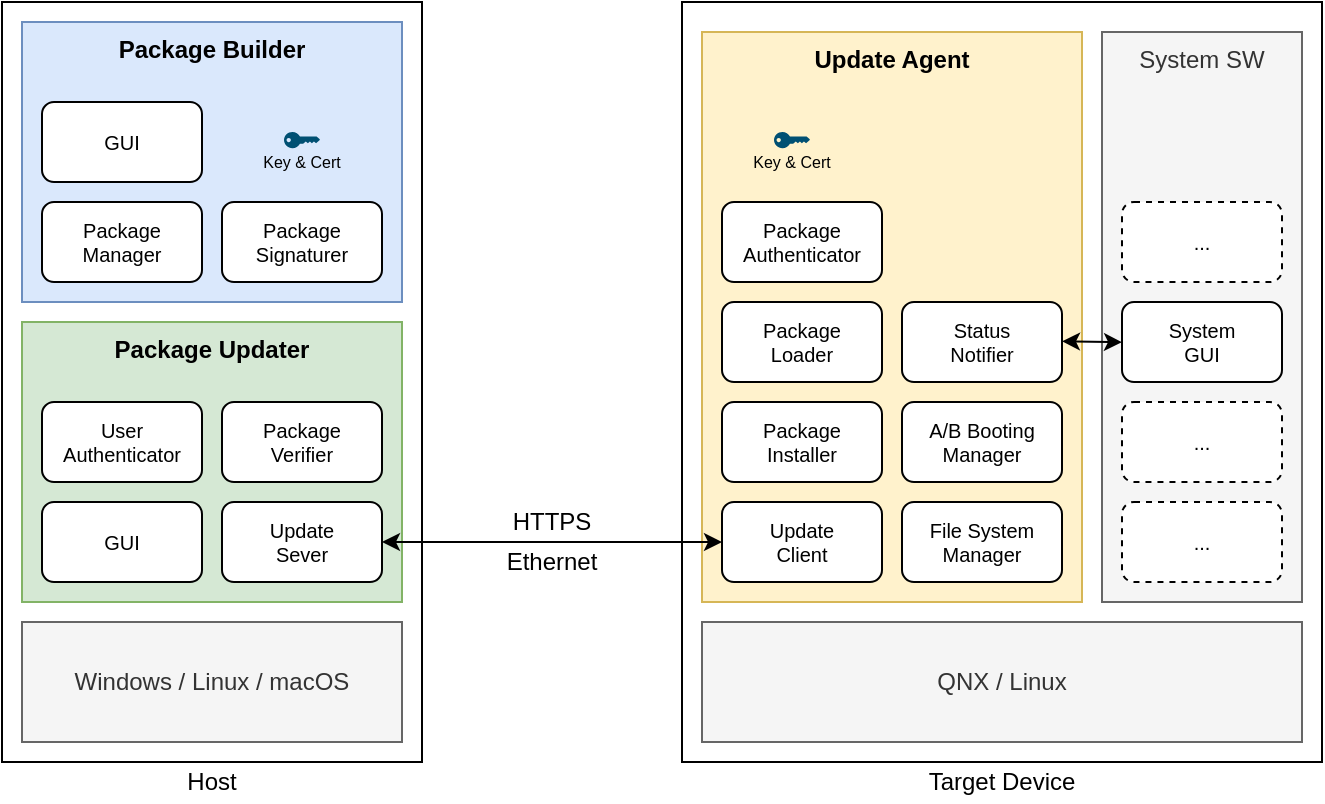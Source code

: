 <mxfile version="28.1.2" pages="5">
  <diagram name="Architecture" id="vjEKSPHNZhPyFjrtcdY2">
    <mxGraphModel dx="1628" dy="1203" grid="1" gridSize="10" guides="1" tooltips="1" connect="1" arrows="1" fold="1" page="1" pageScale="1" pageWidth="1100" pageHeight="850" math="0" shadow="0">
      <root>
        <mxCell id="0" />
        <mxCell id="1" parent="0" />
        <mxCell id="c2bGPTat0tUOJKfZqqSZ-1" value="" style="group" vertex="1" connectable="0" parent="1">
          <mxGeometry x="220" y="225" width="660" height="400" as="geometry" />
        </mxCell>
        <mxCell id="NZFINfUx1FDaiI_1h2gO-18" value="" style="rounded=0;whiteSpace=wrap;html=1;" parent="c2bGPTat0tUOJKfZqqSZ-1" vertex="1">
          <mxGeometry x="340" width="320" height="380" as="geometry" />
        </mxCell>
        <mxCell id="3YhUjb25lZY6wacxYrUl-2" value="Update Agent" style="rounded=0;whiteSpace=wrap;html=1;verticalAlign=top;fillColor=#fff2cc;strokeColor=#d6b656;fontStyle=1" parent="c2bGPTat0tUOJKfZqqSZ-1" vertex="1">
          <mxGeometry x="350" y="15" width="190" height="285" as="geometry" />
        </mxCell>
        <mxCell id="NZFINfUx1FDaiI_1h2gO-1" value="" style="rounded=0;whiteSpace=wrap;html=1;" parent="c2bGPTat0tUOJKfZqqSZ-1" vertex="1">
          <mxGeometry width="210" height="380" as="geometry" />
        </mxCell>
        <mxCell id="NZFINfUx1FDaiI_1h2gO-2" value="&lt;span style=&quot;color: rgb(0, 0, 0); font-family: Helvetica; font-size: 12px; font-style: normal; font-variant-ligatures: normal; font-variant-caps: normal; font-weight: 400; letter-spacing: normal; orphans: 2; text-indent: 0px; text-transform: none; widows: 2; word-spacing: 0px; -webkit-text-stroke-width: 0px; white-space: normal; text-decoration-thickness: initial; text-decoration-style: initial; text-decoration-color: initial; float: none; display: inline !important;&quot;&gt;Host&lt;/span&gt;" style="text;whiteSpace=wrap;html=1;align=center;verticalAlign=middle;" parent="c2bGPTat0tUOJKfZqqSZ-1" vertex="1">
          <mxGeometry y="380" width="210" height="20" as="geometry" />
        </mxCell>
        <mxCell id="NZFINfUx1FDaiI_1h2gO-3" value="Package Builder" style="rounded=0;whiteSpace=wrap;html=1;verticalAlign=top;fillColor=#dae8fc;strokeColor=#6c8ebf;fontStyle=1" parent="c2bGPTat0tUOJKfZqqSZ-1" vertex="1">
          <mxGeometry x="10" y="10" width="190" height="140" as="geometry" />
        </mxCell>
        <mxCell id="NZFINfUx1FDaiI_1h2gO-4" value="Package Updater" style="rounded=0;whiteSpace=wrap;html=1;verticalAlign=top;fillColor=#d5e8d4;strokeColor=#82b366;fontStyle=1" parent="c2bGPTat0tUOJKfZqqSZ-1" vertex="1">
          <mxGeometry x="10" y="160" width="190" height="140" as="geometry" />
        </mxCell>
        <mxCell id="NZFINfUx1FDaiI_1h2gO-6" value="Windows / Linux / macOS" style="rounded=0;whiteSpace=wrap;html=1;verticalAlign=middle;fillColor=#f5f5f5;fontColor=#333333;strokeColor=#666666;" parent="c2bGPTat0tUOJKfZqqSZ-1" vertex="1">
          <mxGeometry x="10" y="310" width="190" height="60" as="geometry" />
        </mxCell>
        <mxCell id="NZFINfUx1FDaiI_1h2gO-9" value="Update&lt;div&gt;Sever&lt;/div&gt;" style="rounded=1;whiteSpace=wrap;html=1;fontSize=10;" parent="c2bGPTat0tUOJKfZqqSZ-1" vertex="1">
          <mxGeometry x="110" y="250" width="80" height="40" as="geometry" />
        </mxCell>
        <mxCell id="NZFINfUx1FDaiI_1h2gO-13" value="&lt;div&gt;GUI&lt;/div&gt;" style="rounded=1;whiteSpace=wrap;html=1;fontSize=10;" parent="c2bGPTat0tUOJKfZqqSZ-1" vertex="1">
          <mxGeometry x="20" y="250" width="80" height="40" as="geometry" />
        </mxCell>
        <mxCell id="NZFINfUx1FDaiI_1h2gO-15" value="&lt;div&gt;Package&lt;/div&gt;&lt;div&gt;Manager&lt;/div&gt;" style="rounded=1;whiteSpace=wrap;html=1;fontSize=10;" parent="c2bGPTat0tUOJKfZqqSZ-1" vertex="1">
          <mxGeometry x="20" y="100" width="80" height="40" as="geometry" />
        </mxCell>
        <mxCell id="NZFINfUx1FDaiI_1h2gO-16" value="Package&lt;div&gt;Signaturer&lt;/div&gt;" style="rounded=1;whiteSpace=wrap;html=1;fontSize=10;" parent="c2bGPTat0tUOJKfZqqSZ-1" vertex="1">
          <mxGeometry x="110" y="100" width="80" height="40" as="geometry" />
        </mxCell>
        <mxCell id="NZFINfUx1FDaiI_1h2gO-19" value="QNX / Linux" style="rounded=0;whiteSpace=wrap;html=1;verticalAlign=middle;fillColor=#f5f5f5;fontColor=#333333;strokeColor=#666666;" parent="c2bGPTat0tUOJKfZqqSZ-1" vertex="1">
          <mxGeometry x="350" y="310" width="300" height="60" as="geometry" />
        </mxCell>
        <mxCell id="NZFINfUx1FDaiI_1h2gO-22" value="&lt;span style=&quot;color: rgb(0, 0, 0); font-family: Helvetica; font-size: 12px; font-style: normal; font-variant-ligatures: normal; font-variant-caps: normal; font-weight: 400; letter-spacing: normal; orphans: 2; text-indent: 0px; text-transform: none; widows: 2; word-spacing: 0px; -webkit-text-stroke-width: 0px; white-space: normal; text-decoration-thickness: initial; text-decoration-style: initial; text-decoration-color: initial; float: none; display: inline !important;&quot;&gt;Target Device&lt;/span&gt;" style="text;whiteSpace=wrap;html=1;align=center;verticalAlign=middle;" parent="c2bGPTat0tUOJKfZqqSZ-1" vertex="1">
          <mxGeometry x="340" y="380" width="320" height="20" as="geometry" />
        </mxCell>
        <mxCell id="3YhUjb25lZY6wacxYrUl-1" value="Update&lt;div&gt;Client&lt;/div&gt;" style="rounded=1;whiteSpace=wrap;html=1;fontSize=10;" parent="c2bGPTat0tUOJKfZqqSZ-1" vertex="1">
          <mxGeometry x="360" y="250" width="80" height="40" as="geometry" />
        </mxCell>
        <mxCell id="3YhUjb25lZY6wacxYrUl-3" value="File System&lt;br&gt;Manager" style="rounded=1;whiteSpace=wrap;html=1;fontSize=10;" parent="c2bGPTat0tUOJKfZqqSZ-1" vertex="1">
          <mxGeometry x="450" y="250" width="80" height="40" as="geometry" />
        </mxCell>
        <mxCell id="3YhUjb25lZY6wacxYrUl-4" value="Package&lt;div&gt;Installer&lt;/div&gt;" style="rounded=1;whiteSpace=wrap;html=1;fontSize=10;" parent="c2bGPTat0tUOJKfZqqSZ-1" vertex="1">
          <mxGeometry x="360" y="200" width="80" height="40" as="geometry" />
        </mxCell>
        <mxCell id="3YhUjb25lZY6wacxYrUl-5" value="Status&lt;div&gt;Notifier&lt;/div&gt;" style="rounded=1;whiteSpace=wrap;html=1;fontSize=10;" parent="c2bGPTat0tUOJKfZqqSZ-1" vertex="1">
          <mxGeometry x="450" y="150" width="80" height="40" as="geometry" />
        </mxCell>
        <mxCell id="3YhUjb25lZY6wacxYrUl-15" value="System SW" style="rounded=0;whiteSpace=wrap;html=1;verticalAlign=top;fillColor=#f5f5f5;fontColor=#333333;strokeColor=#666666;" parent="c2bGPTat0tUOJKfZqqSZ-1" vertex="1">
          <mxGeometry x="550" y="15" width="100" height="285" as="geometry" />
        </mxCell>
        <mxCell id="3YhUjb25lZY6wacxYrUl-16" value="&lt;div&gt;System&lt;/div&gt;GUI" style="rounded=1;whiteSpace=wrap;html=1;fontSize=10;" parent="c2bGPTat0tUOJKfZqqSZ-1" vertex="1">
          <mxGeometry x="560" y="150" width="80" height="40" as="geometry" />
        </mxCell>
        <mxCell id="3YhUjb25lZY6wacxYrUl-17" value="&lt;div&gt;...&lt;/div&gt;" style="rounded=1;whiteSpace=wrap;html=1;fontSize=10;dashed=1;" parent="c2bGPTat0tUOJKfZqqSZ-1" vertex="1">
          <mxGeometry x="560" y="100" width="80" height="40" as="geometry" />
        </mxCell>
        <mxCell id="3YhUjb25lZY6wacxYrUl-18" value="&lt;div&gt;...&lt;/div&gt;" style="rounded=1;whiteSpace=wrap;html=1;fontSize=10;dashed=1;" parent="c2bGPTat0tUOJKfZqqSZ-1" vertex="1">
          <mxGeometry x="560" y="250" width="80" height="40" as="geometry" />
        </mxCell>
        <mxCell id="3YhUjb25lZY6wacxYrUl-19" value="" style="endArrow=classic;startArrow=classic;html=1;rounded=0;" parent="c2bGPTat0tUOJKfZqqSZ-1" edge="1">
          <mxGeometry width="50" height="50" relative="1" as="geometry">
            <mxPoint x="530" y="169.66" as="sourcePoint" />
            <mxPoint x="560" y="170.08" as="targetPoint" />
          </mxGeometry>
        </mxCell>
        <mxCell id="3YhUjb25lZY6wacxYrUl-21" value="" style="endArrow=classic;startArrow=classic;html=1;rounded=0;entryX=0;entryY=0.5;entryDx=0;entryDy=0;exitX=1;exitY=0.5;exitDx=0;exitDy=0;" parent="c2bGPTat0tUOJKfZqqSZ-1" source="NZFINfUx1FDaiI_1h2gO-9" target="3YhUjb25lZY6wacxYrUl-1" edge="1">
          <mxGeometry width="50" height="50" relative="1" as="geometry">
            <mxPoint x="240" y="350" as="sourcePoint" />
            <mxPoint x="290" y="300" as="targetPoint" />
          </mxGeometry>
        </mxCell>
        <mxCell id="3YhUjb25lZY6wacxYrUl-22" value="HTTPS" style="text;whiteSpace=wrap;html=1;align=center;verticalAlign=middle;" parent="c2bGPTat0tUOJKfZqqSZ-1" vertex="1">
          <mxGeometry x="230" y="250" width="90" height="20" as="geometry" />
        </mxCell>
        <mxCell id="uwwCfatteBMn5SgM2pc4-2" value="User&lt;div&gt;Authenticator&lt;/div&gt;" style="rounded=1;whiteSpace=wrap;html=1;fontSize=10;" parent="c2bGPTat0tUOJKfZqqSZ-1" vertex="1">
          <mxGeometry x="20" y="200" width="80" height="40" as="geometry" />
        </mxCell>
        <mxCell id="uwwCfatteBMn5SgM2pc4-3" value="Package&lt;div&gt;Authenticator&lt;/div&gt;" style="rounded=1;whiteSpace=wrap;html=1;fontSize=10;" parent="c2bGPTat0tUOJKfZqqSZ-1" vertex="1">
          <mxGeometry x="360" y="100" width="80" height="40" as="geometry" />
        </mxCell>
        <mxCell id="uwwCfatteBMn5SgM2pc4-4" value="Package&lt;div&gt;Verifier&lt;/div&gt;" style="rounded=1;whiteSpace=wrap;html=1;fontSize=10;" parent="c2bGPTat0tUOJKfZqqSZ-1" vertex="1">
          <mxGeometry x="110" y="200" width="80" height="40" as="geometry" />
        </mxCell>
        <mxCell id="uwwCfatteBMn5SgM2pc4-7" value="&lt;div&gt;GUI&lt;/div&gt;" style="rounded=1;whiteSpace=wrap;html=1;fontSize=10;" parent="c2bGPTat0tUOJKfZqqSZ-1" vertex="1">
          <mxGeometry x="20" y="50" width="80" height="40" as="geometry" />
        </mxCell>
        <mxCell id="uwwCfatteBMn5SgM2pc4-8" value="Package&lt;div&gt;Loader&lt;/div&gt;" style="rounded=1;whiteSpace=wrap;html=1;fontSize=10;" parent="c2bGPTat0tUOJKfZqqSZ-1" vertex="1">
          <mxGeometry x="360" y="150" width="80" height="40" as="geometry" />
        </mxCell>
        <mxCell id="uwwCfatteBMn5SgM2pc4-16" value="" style="group" parent="c2bGPTat0tUOJKfZqqSZ-1" vertex="1" connectable="0">
          <mxGeometry x="125" y="65" width="50" height="30" as="geometry" />
        </mxCell>
        <mxCell id="uwwCfatteBMn5SgM2pc4-13" value="" style="points=[[0,0.5,0],[0.24,0,0],[0.5,0.28,0],[0.995,0.475,0],[0.5,0.72,0],[0.24,1,0]];verticalLabelPosition=bottom;sketch=0;html=1;verticalAlign=top;aspect=fixed;align=center;pointerEvents=1;shape=mxgraph.cisco19.key;fillColor=#005073;strokeColor=none;" parent="uwwCfatteBMn5SgM2pc4-16" vertex="1">
          <mxGeometry x="16" width="18" height="8.1" as="geometry" />
        </mxCell>
        <mxCell id="uwwCfatteBMn5SgM2pc4-14" value="&lt;div style=&quot;forced-color-adjust: none; color: rgb(0, 0, 0); font-family: Helvetica; font-size: 12px; font-style: normal; font-variant-ligatures: normal; font-variant-caps: normal; font-weight: 400; letter-spacing: normal; orphans: 2; text-indent: 0px; text-transform: none; widows: 2; word-spacing: 0px; -webkit-text-stroke-width: 0px; white-space: normal; text-decoration-thickness: initial; text-decoration-style: initial; text-decoration-color: initial;&quot;&gt;&lt;span&gt;&lt;font style=&quot;forced-color-adjust: none; font-size: 8px;&quot;&gt;Key &amp;amp;&amp;nbsp;&lt;/font&gt;&lt;span style=&quot;font-size: 8px;&quot;&gt;Cert&lt;/span&gt;&lt;/span&gt;&lt;/div&gt;" style="text;whiteSpace=wrap;html=1;align=center;" parent="uwwCfatteBMn5SgM2pc4-16" vertex="1">
          <mxGeometry width="50" height="30" as="geometry" />
        </mxCell>
        <mxCell id="uwwCfatteBMn5SgM2pc4-18" value="" style="group" parent="c2bGPTat0tUOJKfZqqSZ-1" vertex="1" connectable="0">
          <mxGeometry x="370" y="65" width="50" height="30" as="geometry" />
        </mxCell>
        <mxCell id="uwwCfatteBMn5SgM2pc4-19" value="" style="points=[[0,0.5,0],[0.24,0,0],[0.5,0.28,0],[0.995,0.475,0],[0.5,0.72,0],[0.24,1,0]];verticalLabelPosition=bottom;sketch=0;html=1;verticalAlign=top;aspect=fixed;align=center;pointerEvents=1;shape=mxgraph.cisco19.key;fillColor=#005073;strokeColor=none;" parent="uwwCfatteBMn5SgM2pc4-18" vertex="1">
          <mxGeometry x="16" width="18" height="8.1" as="geometry" />
        </mxCell>
        <mxCell id="uwwCfatteBMn5SgM2pc4-20" value="&lt;div style=&quot;forced-color-adjust: none; color: rgb(0, 0, 0); font-family: Helvetica; font-size: 12px; font-style: normal; font-variant-ligatures: normal; font-variant-caps: normal; font-weight: 400; letter-spacing: normal; orphans: 2; text-indent: 0px; text-transform: none; widows: 2; word-spacing: 0px; -webkit-text-stroke-width: 0px; white-space: normal; text-decoration-thickness: initial; text-decoration-style: initial; text-decoration-color: initial;&quot;&gt;&lt;span&gt;&lt;font style=&quot;forced-color-adjust: none; font-size: 8px;&quot;&gt;Key &amp;amp;&amp;nbsp;&lt;/font&gt;&lt;span style=&quot;font-size: 8px;&quot;&gt;Cert&lt;/span&gt;&lt;/span&gt;&lt;/div&gt;" style="text;whiteSpace=wrap;html=1;align=center;" parent="uwwCfatteBMn5SgM2pc4-18" vertex="1">
          <mxGeometry width="50" height="30" as="geometry" />
        </mxCell>
        <mxCell id="uwwCfatteBMn5SgM2pc4-23" value="&lt;div&gt;...&lt;/div&gt;" style="rounded=1;whiteSpace=wrap;html=1;fontSize=10;dashed=1;" parent="c2bGPTat0tUOJKfZqqSZ-1" vertex="1">
          <mxGeometry x="560" y="200" width="80" height="40" as="geometry" />
        </mxCell>
        <mxCell id="uwwCfatteBMn5SgM2pc4-25" value="A/B Booting&lt;div&gt;Manager&lt;/div&gt;" style="rounded=1;whiteSpace=wrap;html=1;fontSize=10;" parent="c2bGPTat0tUOJKfZqqSZ-1" vertex="1">
          <mxGeometry x="450" y="200" width="80" height="40" as="geometry" />
        </mxCell>
        <mxCell id="uwwCfatteBMn5SgM2pc4-26" value="Ethernet" style="text;whiteSpace=wrap;html=1;align=center;verticalAlign=middle;" parent="c2bGPTat0tUOJKfZqqSZ-1" vertex="1">
          <mxGeometry x="230" y="270" width="90" height="20" as="geometry" />
        </mxCell>
      </root>
    </mxGraphModel>
  </diagram>
  <diagram id="5HWMXdDnMa2_5-_Sp0-F" name="Package Structure">
    <mxGraphModel dx="1628" dy="1203" grid="1" gridSize="10" guides="1" tooltips="1" connect="1" arrows="1" fold="1" page="1" pageScale="1" pageWidth="1100" pageHeight="850" math="0" shadow="0">
      <root>
        <mxCell id="0" />
        <mxCell id="1" parent="0" />
      </root>
    </mxGraphModel>
  </diagram>
  <diagram id="D398fMzK8MhVZK64Ae90" name="Packaging">
    <mxGraphModel dx="1351" dy="1030" grid="1" gridSize="10" guides="1" tooltips="1" connect="1" arrows="1" fold="1" page="1" pageScale="1" pageWidth="1100" pageHeight="850" math="0" shadow="0">
      <root>
        <mxCell id="0" />
        <mxCell id="1" parent="0" />
      </root>
    </mxGraphModel>
  </diagram>
  <diagram id="HbL7t0FdtqGItsTooDT_" name="Unpackaging">
    <mxGraphModel dx="1351" dy="1030" grid="1" gridSize="10" guides="1" tooltips="1" connect="1" arrows="1" fold="1" page="1" pageScale="1" pageWidth="1100" pageHeight="850" math="0" shadow="0">
      <root>
        <mxCell id="0" />
        <mxCell id="1" parent="0" />
      </root>
    </mxGraphModel>
  </diagram>
  <diagram id="ysaFFC136TLZLcEIE9Rt" name="GUI Protocol">
    <mxGraphModel dx="1628" dy="1203" grid="1" gridSize="10" guides="1" tooltips="1" connect="1" arrows="1" fold="1" page="1" pageScale="1" pageWidth="1100" pageHeight="850" math="0" shadow="0">
      <root>
        <mxCell id="0" />
        <mxCell id="1" parent="0" />
        <mxCell id="pHjKcvpN02CBwp-pecA4-3" value="" style="shape=table;startSize=0;container=1;collapsible=0;childLayout=tableLayout;" vertex="1" parent="1">
          <mxGeometry x="50" y="60" width="970" height="730" as="geometry" />
        </mxCell>
        <mxCell id="pHjKcvpN02CBwp-pecA4-4" value="" style="shape=tableRow;horizontal=0;startSize=0;swimlaneHead=0;swimlaneBody=0;strokeColor=inherit;top=0;left=0;bottom=0;right=0;collapsible=0;dropTarget=0;fillColor=none;points=[[0,0.5],[1,0.5]];portConstraint=eastwest;" vertex="1" parent="pHjKcvpN02CBwp-pecA4-3">
          <mxGeometry width="970" height="73" as="geometry" />
        </mxCell>
        <mxCell id="pHjKcvpN02CBwp-pecA4-5" value="" style="shape=partialRectangle;html=1;whiteSpace=wrap;connectable=0;strokeColor=inherit;overflow=hidden;fillColor=none;top=0;left=0;bottom=0;right=0;pointerEvents=1;" vertex="1" parent="pHjKcvpN02CBwp-pecA4-4">
          <mxGeometry width="323" height="73" as="geometry">
            <mxRectangle width="323" height="73" as="alternateBounds" />
          </mxGeometry>
        </mxCell>
        <mxCell id="pHjKcvpN02CBwp-pecA4-6" value="" style="shape=partialRectangle;html=1;whiteSpace=wrap;connectable=0;strokeColor=inherit;overflow=hidden;fillColor=none;top=0;left=0;bottom=0;right=0;pointerEvents=1;" vertex="1" parent="pHjKcvpN02CBwp-pecA4-4">
          <mxGeometry x="323" width="324" height="73" as="geometry">
            <mxRectangle width="324" height="73" as="alternateBounds" />
          </mxGeometry>
        </mxCell>
        <mxCell id="pHjKcvpN02CBwp-pecA4-7" value="" style="shape=partialRectangle;html=1;whiteSpace=wrap;connectable=0;strokeColor=inherit;overflow=hidden;fillColor=none;top=0;left=0;bottom=0;right=0;pointerEvents=1;" vertex="1" parent="pHjKcvpN02CBwp-pecA4-4">
          <mxGeometry x="647" width="323" height="73" as="geometry">
            <mxRectangle width="323" height="73" as="alternateBounds" />
          </mxGeometry>
        </mxCell>
        <mxCell id="pHjKcvpN02CBwp-pecA4-8" value="" style="shape=tableRow;horizontal=0;startSize=0;swimlaneHead=0;swimlaneBody=0;strokeColor=inherit;top=0;left=0;bottom=0;right=0;collapsible=0;dropTarget=0;fillColor=none;points=[[0,0.5],[1,0.5]];portConstraint=eastwest;" vertex="1" parent="pHjKcvpN02CBwp-pecA4-3">
          <mxGeometry y="73" width="970" height="73" as="geometry" />
        </mxCell>
        <mxCell id="pHjKcvpN02CBwp-pecA4-9" value="" style="shape=partialRectangle;html=1;whiteSpace=wrap;connectable=0;strokeColor=inherit;overflow=hidden;fillColor=none;top=0;left=0;bottom=0;right=0;pointerEvents=1;" vertex="1" parent="pHjKcvpN02CBwp-pecA4-8">
          <mxGeometry width="323" height="73" as="geometry">
            <mxRectangle width="323" height="73" as="alternateBounds" />
          </mxGeometry>
        </mxCell>
        <mxCell id="pHjKcvpN02CBwp-pecA4-10" value="" style="shape=partialRectangle;html=1;whiteSpace=wrap;connectable=0;strokeColor=inherit;overflow=hidden;fillColor=none;top=0;left=0;bottom=0;right=0;pointerEvents=1;" vertex="1" parent="pHjKcvpN02CBwp-pecA4-8">
          <mxGeometry x="323" width="324" height="73" as="geometry">
            <mxRectangle width="324" height="73" as="alternateBounds" />
          </mxGeometry>
        </mxCell>
        <mxCell id="pHjKcvpN02CBwp-pecA4-11" value="" style="shape=partialRectangle;html=1;whiteSpace=wrap;connectable=0;strokeColor=inherit;overflow=hidden;fillColor=none;top=0;left=0;bottom=0;right=0;pointerEvents=1;" vertex="1" parent="pHjKcvpN02CBwp-pecA4-8">
          <mxGeometry x="647" width="323" height="73" as="geometry">
            <mxRectangle width="323" height="73" as="alternateBounds" />
          </mxGeometry>
        </mxCell>
        <mxCell id="pHjKcvpN02CBwp-pecA4-12" value="" style="shape=tableRow;horizontal=0;startSize=0;swimlaneHead=0;swimlaneBody=0;strokeColor=inherit;top=0;left=0;bottom=0;right=0;collapsible=0;dropTarget=0;fillColor=none;points=[[0,0.5],[1,0.5]];portConstraint=eastwest;" vertex="1" parent="pHjKcvpN02CBwp-pecA4-3">
          <mxGeometry y="146" width="970" height="73" as="geometry" />
        </mxCell>
        <mxCell id="pHjKcvpN02CBwp-pecA4-13" value="" style="shape=partialRectangle;html=1;whiteSpace=wrap;connectable=0;strokeColor=inherit;overflow=hidden;fillColor=none;top=0;left=0;bottom=0;right=0;pointerEvents=1;" vertex="1" parent="pHjKcvpN02CBwp-pecA4-12">
          <mxGeometry width="323" height="73" as="geometry">
            <mxRectangle width="323" height="73" as="alternateBounds" />
          </mxGeometry>
        </mxCell>
        <mxCell id="pHjKcvpN02CBwp-pecA4-14" value="" style="shape=partialRectangle;html=1;whiteSpace=wrap;connectable=0;strokeColor=inherit;overflow=hidden;fillColor=none;top=0;left=0;bottom=0;right=0;pointerEvents=1;" vertex="1" parent="pHjKcvpN02CBwp-pecA4-12">
          <mxGeometry x="323" width="324" height="73" as="geometry">
            <mxRectangle width="324" height="73" as="alternateBounds" />
          </mxGeometry>
        </mxCell>
        <mxCell id="pHjKcvpN02CBwp-pecA4-15" value="" style="shape=partialRectangle;html=1;whiteSpace=wrap;connectable=0;strokeColor=inherit;overflow=hidden;fillColor=none;top=0;left=0;bottom=0;right=0;pointerEvents=1;" vertex="1" parent="pHjKcvpN02CBwp-pecA4-12">
          <mxGeometry x="647" width="323" height="73" as="geometry">
            <mxRectangle width="323" height="73" as="alternateBounds" />
          </mxGeometry>
        </mxCell>
        <mxCell id="pHjKcvpN02CBwp-pecA4-16" value="" style="shape=tableRow;horizontal=0;startSize=0;swimlaneHead=0;swimlaneBody=0;strokeColor=inherit;top=0;left=0;bottom=0;right=0;collapsible=0;dropTarget=0;fillColor=none;points=[[0,0.5],[1,0.5]];portConstraint=eastwest;" vertex="1" parent="pHjKcvpN02CBwp-pecA4-3">
          <mxGeometry y="219" width="970" height="73" as="geometry" />
        </mxCell>
        <mxCell id="pHjKcvpN02CBwp-pecA4-17" value="" style="shape=partialRectangle;html=1;whiteSpace=wrap;connectable=0;strokeColor=inherit;overflow=hidden;fillColor=none;top=0;left=0;bottom=0;right=0;pointerEvents=1;" vertex="1" parent="pHjKcvpN02CBwp-pecA4-16">
          <mxGeometry width="323" height="73" as="geometry">
            <mxRectangle width="323" height="73" as="alternateBounds" />
          </mxGeometry>
        </mxCell>
        <mxCell id="pHjKcvpN02CBwp-pecA4-18" value="" style="shape=partialRectangle;html=1;whiteSpace=wrap;connectable=0;strokeColor=inherit;overflow=hidden;fillColor=none;top=0;left=0;bottom=0;right=0;pointerEvents=1;" vertex="1" parent="pHjKcvpN02CBwp-pecA4-16">
          <mxGeometry x="323" width="324" height="73" as="geometry">
            <mxRectangle width="324" height="73" as="alternateBounds" />
          </mxGeometry>
        </mxCell>
        <mxCell id="pHjKcvpN02CBwp-pecA4-19" value="" style="shape=partialRectangle;html=1;whiteSpace=wrap;connectable=0;strokeColor=inherit;overflow=hidden;fillColor=none;top=0;left=0;bottom=0;right=0;pointerEvents=1;" vertex="1" parent="pHjKcvpN02CBwp-pecA4-16">
          <mxGeometry x="647" width="323" height="73" as="geometry">
            <mxRectangle width="323" height="73" as="alternateBounds" />
          </mxGeometry>
        </mxCell>
        <mxCell id="pHjKcvpN02CBwp-pecA4-20" value="" style="shape=tableRow;horizontal=0;startSize=0;swimlaneHead=0;swimlaneBody=0;strokeColor=inherit;top=0;left=0;bottom=0;right=0;collapsible=0;dropTarget=0;fillColor=none;points=[[0,0.5],[1,0.5]];portConstraint=eastwest;" vertex="1" parent="pHjKcvpN02CBwp-pecA4-3">
          <mxGeometry y="292" width="970" height="73" as="geometry" />
        </mxCell>
        <mxCell id="pHjKcvpN02CBwp-pecA4-21" value="" style="shape=partialRectangle;html=1;whiteSpace=wrap;connectable=0;strokeColor=inherit;overflow=hidden;fillColor=none;top=0;left=0;bottom=0;right=0;pointerEvents=1;" vertex="1" parent="pHjKcvpN02CBwp-pecA4-20">
          <mxGeometry width="323" height="73" as="geometry">
            <mxRectangle width="323" height="73" as="alternateBounds" />
          </mxGeometry>
        </mxCell>
        <mxCell id="pHjKcvpN02CBwp-pecA4-22" value="" style="shape=partialRectangle;html=1;whiteSpace=wrap;connectable=0;strokeColor=inherit;overflow=hidden;fillColor=none;top=0;left=0;bottom=0;right=0;pointerEvents=1;" vertex="1" parent="pHjKcvpN02CBwp-pecA4-20">
          <mxGeometry x="323" width="324" height="73" as="geometry">
            <mxRectangle width="324" height="73" as="alternateBounds" />
          </mxGeometry>
        </mxCell>
        <mxCell id="pHjKcvpN02CBwp-pecA4-23" value="" style="shape=partialRectangle;html=1;whiteSpace=wrap;connectable=0;strokeColor=inherit;overflow=hidden;fillColor=none;top=0;left=0;bottom=0;right=0;pointerEvents=1;" vertex="1" parent="pHjKcvpN02CBwp-pecA4-20">
          <mxGeometry x="647" width="323" height="73" as="geometry">
            <mxRectangle width="323" height="73" as="alternateBounds" />
          </mxGeometry>
        </mxCell>
        <mxCell id="pHjKcvpN02CBwp-pecA4-24" value="" style="shape=tableRow;horizontal=0;startSize=0;swimlaneHead=0;swimlaneBody=0;strokeColor=inherit;top=0;left=0;bottom=0;right=0;collapsible=0;dropTarget=0;fillColor=none;points=[[0,0.5],[1,0.5]];portConstraint=eastwest;" vertex="1" parent="pHjKcvpN02CBwp-pecA4-3">
          <mxGeometry y="365" width="970" height="73" as="geometry" />
        </mxCell>
        <mxCell id="pHjKcvpN02CBwp-pecA4-25" value="" style="shape=partialRectangle;html=1;whiteSpace=wrap;connectable=0;strokeColor=inherit;overflow=hidden;fillColor=none;top=0;left=0;bottom=0;right=0;pointerEvents=1;" vertex="1" parent="pHjKcvpN02CBwp-pecA4-24">
          <mxGeometry width="323" height="73" as="geometry">
            <mxRectangle width="323" height="73" as="alternateBounds" />
          </mxGeometry>
        </mxCell>
        <mxCell id="pHjKcvpN02CBwp-pecA4-26" value="" style="shape=partialRectangle;html=1;whiteSpace=wrap;connectable=0;strokeColor=inherit;overflow=hidden;fillColor=none;top=0;left=0;bottom=0;right=0;pointerEvents=1;" vertex="1" parent="pHjKcvpN02CBwp-pecA4-24">
          <mxGeometry x="323" width="324" height="73" as="geometry">
            <mxRectangle width="324" height="73" as="alternateBounds" />
          </mxGeometry>
        </mxCell>
        <mxCell id="pHjKcvpN02CBwp-pecA4-27" value="" style="shape=partialRectangle;html=1;whiteSpace=wrap;connectable=0;strokeColor=inherit;overflow=hidden;fillColor=none;top=0;left=0;bottom=0;right=0;pointerEvents=1;" vertex="1" parent="pHjKcvpN02CBwp-pecA4-24">
          <mxGeometry x="647" width="323" height="73" as="geometry">
            <mxRectangle width="323" height="73" as="alternateBounds" />
          </mxGeometry>
        </mxCell>
        <mxCell id="pHjKcvpN02CBwp-pecA4-28" value="" style="shape=tableRow;horizontal=0;startSize=0;swimlaneHead=0;swimlaneBody=0;strokeColor=inherit;top=0;left=0;bottom=0;right=0;collapsible=0;dropTarget=0;fillColor=none;points=[[0,0.5],[1,0.5]];portConstraint=eastwest;" vertex="1" parent="pHjKcvpN02CBwp-pecA4-3">
          <mxGeometry y="438" width="970" height="73" as="geometry" />
        </mxCell>
        <mxCell id="pHjKcvpN02CBwp-pecA4-29" value="" style="shape=partialRectangle;html=1;whiteSpace=wrap;connectable=0;strokeColor=inherit;overflow=hidden;fillColor=none;top=0;left=0;bottom=0;right=0;pointerEvents=1;" vertex="1" parent="pHjKcvpN02CBwp-pecA4-28">
          <mxGeometry width="323" height="73" as="geometry">
            <mxRectangle width="323" height="73" as="alternateBounds" />
          </mxGeometry>
        </mxCell>
        <mxCell id="pHjKcvpN02CBwp-pecA4-30" value="" style="shape=partialRectangle;html=1;whiteSpace=wrap;connectable=0;strokeColor=inherit;overflow=hidden;fillColor=none;top=0;left=0;bottom=0;right=0;pointerEvents=1;" vertex="1" parent="pHjKcvpN02CBwp-pecA4-28">
          <mxGeometry x="323" width="324" height="73" as="geometry">
            <mxRectangle width="324" height="73" as="alternateBounds" />
          </mxGeometry>
        </mxCell>
        <mxCell id="pHjKcvpN02CBwp-pecA4-31" value="" style="shape=partialRectangle;html=1;whiteSpace=wrap;connectable=0;strokeColor=inherit;overflow=hidden;fillColor=none;top=0;left=0;bottom=0;right=0;pointerEvents=1;" vertex="1" parent="pHjKcvpN02CBwp-pecA4-28">
          <mxGeometry x="647" width="323" height="73" as="geometry">
            <mxRectangle width="323" height="73" as="alternateBounds" />
          </mxGeometry>
        </mxCell>
        <mxCell id="pHjKcvpN02CBwp-pecA4-32" value="" style="shape=tableRow;horizontal=0;startSize=0;swimlaneHead=0;swimlaneBody=0;strokeColor=inherit;top=0;left=0;bottom=0;right=0;collapsible=0;dropTarget=0;fillColor=none;points=[[0,0.5],[1,0.5]];portConstraint=eastwest;" vertex="1" parent="pHjKcvpN02CBwp-pecA4-3">
          <mxGeometry y="511" width="970" height="73" as="geometry" />
        </mxCell>
        <mxCell id="pHjKcvpN02CBwp-pecA4-33" value="" style="shape=partialRectangle;html=1;whiteSpace=wrap;connectable=0;strokeColor=inherit;overflow=hidden;fillColor=none;top=0;left=0;bottom=0;right=0;pointerEvents=1;" vertex="1" parent="pHjKcvpN02CBwp-pecA4-32">
          <mxGeometry width="323" height="73" as="geometry">
            <mxRectangle width="323" height="73" as="alternateBounds" />
          </mxGeometry>
        </mxCell>
        <mxCell id="pHjKcvpN02CBwp-pecA4-34" value="" style="shape=partialRectangle;html=1;whiteSpace=wrap;connectable=0;strokeColor=inherit;overflow=hidden;fillColor=none;top=0;left=0;bottom=0;right=0;pointerEvents=1;" vertex="1" parent="pHjKcvpN02CBwp-pecA4-32">
          <mxGeometry x="323" width="324" height="73" as="geometry">
            <mxRectangle width="324" height="73" as="alternateBounds" />
          </mxGeometry>
        </mxCell>
        <mxCell id="pHjKcvpN02CBwp-pecA4-35" value="" style="shape=partialRectangle;html=1;whiteSpace=wrap;connectable=0;strokeColor=inherit;overflow=hidden;fillColor=none;top=0;left=0;bottom=0;right=0;pointerEvents=1;" vertex="1" parent="pHjKcvpN02CBwp-pecA4-32">
          <mxGeometry x="647" width="323" height="73" as="geometry">
            <mxRectangle width="323" height="73" as="alternateBounds" />
          </mxGeometry>
        </mxCell>
        <mxCell id="pHjKcvpN02CBwp-pecA4-36" value="" style="shape=tableRow;horizontal=0;startSize=0;swimlaneHead=0;swimlaneBody=0;strokeColor=inherit;top=0;left=0;bottom=0;right=0;collapsible=0;dropTarget=0;fillColor=none;points=[[0,0.5],[1,0.5]];portConstraint=eastwest;" vertex="1" parent="pHjKcvpN02CBwp-pecA4-3">
          <mxGeometry y="584" width="970" height="73" as="geometry" />
        </mxCell>
        <mxCell id="pHjKcvpN02CBwp-pecA4-37" value="" style="shape=partialRectangle;html=1;whiteSpace=wrap;connectable=0;strokeColor=inherit;overflow=hidden;fillColor=none;top=0;left=0;bottom=0;right=0;pointerEvents=1;" vertex="1" parent="pHjKcvpN02CBwp-pecA4-36">
          <mxGeometry width="323" height="73" as="geometry">
            <mxRectangle width="323" height="73" as="alternateBounds" />
          </mxGeometry>
        </mxCell>
        <mxCell id="pHjKcvpN02CBwp-pecA4-38" value="" style="shape=partialRectangle;html=1;whiteSpace=wrap;connectable=0;strokeColor=inherit;overflow=hidden;fillColor=none;top=0;left=0;bottom=0;right=0;pointerEvents=1;" vertex="1" parent="pHjKcvpN02CBwp-pecA4-36">
          <mxGeometry x="323" width="324" height="73" as="geometry">
            <mxRectangle width="324" height="73" as="alternateBounds" />
          </mxGeometry>
        </mxCell>
        <mxCell id="pHjKcvpN02CBwp-pecA4-39" value="" style="shape=partialRectangle;html=1;whiteSpace=wrap;connectable=0;strokeColor=inherit;overflow=hidden;fillColor=none;top=0;left=0;bottom=0;right=0;pointerEvents=1;" vertex="1" parent="pHjKcvpN02CBwp-pecA4-36">
          <mxGeometry x="647" width="323" height="73" as="geometry">
            <mxRectangle width="323" height="73" as="alternateBounds" />
          </mxGeometry>
        </mxCell>
        <mxCell id="pHjKcvpN02CBwp-pecA4-40" value="" style="shape=tableRow;horizontal=0;startSize=0;swimlaneHead=0;swimlaneBody=0;strokeColor=inherit;top=0;left=0;bottom=0;right=0;collapsible=0;dropTarget=0;fillColor=none;points=[[0,0.5],[1,0.5]];portConstraint=eastwest;" vertex="1" parent="pHjKcvpN02CBwp-pecA4-3">
          <mxGeometry y="657" width="970" height="73" as="geometry" />
        </mxCell>
        <mxCell id="pHjKcvpN02CBwp-pecA4-41" value="" style="shape=partialRectangle;html=1;whiteSpace=wrap;connectable=0;strokeColor=inherit;overflow=hidden;fillColor=none;top=0;left=0;bottom=0;right=0;pointerEvents=1;" vertex="1" parent="pHjKcvpN02CBwp-pecA4-40">
          <mxGeometry width="323" height="73" as="geometry">
            <mxRectangle width="323" height="73" as="alternateBounds" />
          </mxGeometry>
        </mxCell>
        <mxCell id="pHjKcvpN02CBwp-pecA4-42" value="" style="shape=partialRectangle;html=1;whiteSpace=wrap;connectable=0;strokeColor=inherit;overflow=hidden;fillColor=none;top=0;left=0;bottom=0;right=0;pointerEvents=1;" vertex="1" parent="pHjKcvpN02CBwp-pecA4-40">
          <mxGeometry x="323" width="324" height="73" as="geometry">
            <mxRectangle width="324" height="73" as="alternateBounds" />
          </mxGeometry>
        </mxCell>
        <mxCell id="pHjKcvpN02CBwp-pecA4-43" value="" style="shape=partialRectangle;html=1;whiteSpace=wrap;connectable=0;strokeColor=inherit;overflow=hidden;fillColor=none;top=0;left=0;bottom=0;right=0;pointerEvents=1;" vertex="1" parent="pHjKcvpN02CBwp-pecA4-40">
          <mxGeometry x="647" width="323" height="73" as="geometry">
            <mxRectangle width="323" height="73" as="alternateBounds" />
          </mxGeometry>
        </mxCell>
      </root>
    </mxGraphModel>
  </diagram>
</mxfile>
